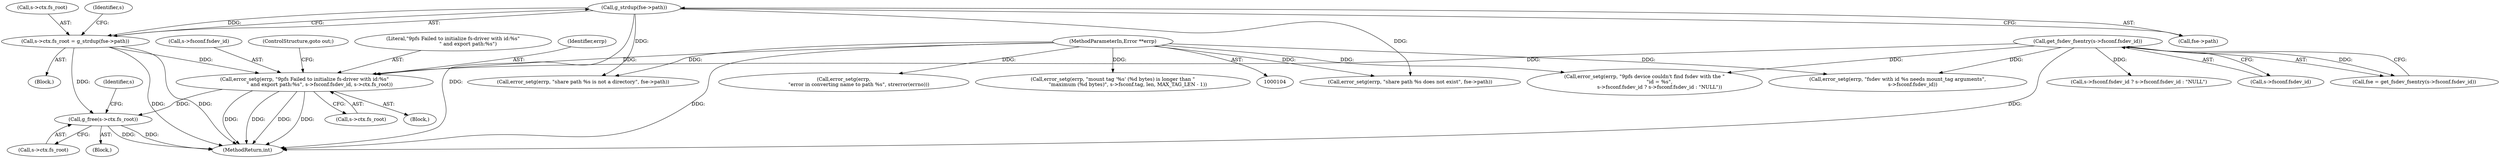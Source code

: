 digraph "0_qemu_4774718e5c194026ba5ee7a28d9be49be3080e42@API" {
"1000400" [label="(Call,g_free(s->ctx.fs_root))"];
"1000324" [label="(Call,error_setg(errp, \"9pfs Failed to initialize fs-driver with id:%s\"\n                   \" and export path:%s\", s->fsconf.fsdev_id, s->ctx.fs_root))"];
"1000106" [label="(MethodParameterIn,Error **errp)"];
"1000181" [label="(Call,get_fsdev_fsentry(s->fsconf.fsdev_id))"];
"1000233" [label="(Call,s->ctx.fs_root = g_strdup(fse->path))"];
"1000239" [label="(Call,g_strdup(fse->path))"];
"1000234" [label="(Call,s->ctx.fs_root)"];
"1000351" [label="(Call,error_setg(errp,\n                   \"error in converting name to path %s\", strerror(errno)))"];
"1000324" [label="(Call,error_setg(errp, \"9pfs Failed to initialize fs-driver with id:%s\"\n                   \" and export path:%s\", s->fsconf.fsdev_id, s->ctx.fs_root))"];
"1000401" [label="(Call,s->ctx.fs_root)"];
"1000323" [label="(Block,)"];
"1000327" [label="(Call,s->fsconf.fsdev_id)"];
"1000400" [label="(Call,g_free(s->ctx.fs_root))"];
"1000383" [label="(Call,error_setg(errp, \"share path %s is not a directory\", fse->path))"];
"1000233" [label="(Call,s->ctx.fs_root = g_strdup(fse->path))"];
"1000332" [label="(Call,s->ctx.fs_root)"];
"1000408" [label="(Identifier,s)"];
"1000415" [label="(MethodReturn,int)"];
"1000194" [label="(Call,s->fsconf.fsdev_id ? s->fsconf.fsdev_id : \"NULL\")"];
"1000182" [label="(Call,s->fsconf.fsdev_id)"];
"1000107" [label="(Block,)"];
"1000191" [label="(Call,error_setg(errp, \"9pfs device couldn't find fsdev with the \"\n                   \"id = %s\",\n                   s->fsconf.fsdev_id ? s->fsconf.fsdev_id : \"NULL\"))"];
"1000337" [label="(ControlStructure,goto out;)"];
"1000247" [label="(Identifier,s)"];
"1000267" [label="(Call,error_setg(errp, \"mount tag '%s' (%d bytes) is longer than \"\n                   \"maximum (%d bytes)\", s->fsconf.tag, len, MAX_TAG_LEN - 1))"];
"1000106" [label="(MethodParameterIn,Error **errp)"];
"1000179" [label="(Call,fse = get_fsdev_fsentry(s->fsconf.fsdev_id))"];
"1000368" [label="(Call,error_setg(errp, \"share path %s does not exist\", fse->path))"];
"1000326" [label="(Literal,\"9pfs Failed to initialize fs-driver with id:%s\"\n                   \" and export path:%s\")"];
"1000240" [label="(Call,fse->path)"];
"1000215" [label="(Call,error_setg(errp, \"fsdev with id %s needs mount_tag arguments\",\n                   s->fsconf.fsdev_id))"];
"1000239" [label="(Call,g_strdup(fse->path))"];
"1000325" [label="(Identifier,errp)"];
"1000181" [label="(Call,get_fsdev_fsentry(s->fsconf.fsdev_id))"];
"1000399" [label="(Block,)"];
"1000400" -> "1000399"  [label="AST: "];
"1000400" -> "1000401"  [label="CFG: "];
"1000401" -> "1000400"  [label="AST: "];
"1000408" -> "1000400"  [label="CFG: "];
"1000400" -> "1000415"  [label="DDG: "];
"1000400" -> "1000415"  [label="DDG: "];
"1000324" -> "1000400"  [label="DDG: "];
"1000233" -> "1000400"  [label="DDG: "];
"1000324" -> "1000323"  [label="AST: "];
"1000324" -> "1000332"  [label="CFG: "];
"1000325" -> "1000324"  [label="AST: "];
"1000326" -> "1000324"  [label="AST: "];
"1000327" -> "1000324"  [label="AST: "];
"1000332" -> "1000324"  [label="AST: "];
"1000337" -> "1000324"  [label="CFG: "];
"1000324" -> "1000415"  [label="DDG: "];
"1000324" -> "1000415"  [label="DDG: "];
"1000324" -> "1000415"  [label="DDG: "];
"1000324" -> "1000415"  [label="DDG: "];
"1000106" -> "1000324"  [label="DDG: "];
"1000181" -> "1000324"  [label="DDG: "];
"1000233" -> "1000324"  [label="DDG: "];
"1000106" -> "1000104"  [label="AST: "];
"1000106" -> "1000415"  [label="DDG: "];
"1000106" -> "1000191"  [label="DDG: "];
"1000106" -> "1000215"  [label="DDG: "];
"1000106" -> "1000267"  [label="DDG: "];
"1000106" -> "1000351"  [label="DDG: "];
"1000106" -> "1000368"  [label="DDG: "];
"1000106" -> "1000383"  [label="DDG: "];
"1000181" -> "1000179"  [label="AST: "];
"1000181" -> "1000182"  [label="CFG: "];
"1000182" -> "1000181"  [label="AST: "];
"1000179" -> "1000181"  [label="CFG: "];
"1000181" -> "1000415"  [label="DDG: "];
"1000181" -> "1000179"  [label="DDG: "];
"1000181" -> "1000191"  [label="DDG: "];
"1000181" -> "1000194"  [label="DDG: "];
"1000181" -> "1000215"  [label="DDG: "];
"1000233" -> "1000107"  [label="AST: "];
"1000233" -> "1000239"  [label="CFG: "];
"1000234" -> "1000233"  [label="AST: "];
"1000239" -> "1000233"  [label="AST: "];
"1000247" -> "1000233"  [label="CFG: "];
"1000233" -> "1000415"  [label="DDG: "];
"1000233" -> "1000415"  [label="DDG: "];
"1000239" -> "1000233"  [label="DDG: "];
"1000239" -> "1000240"  [label="CFG: "];
"1000240" -> "1000239"  [label="AST: "];
"1000239" -> "1000415"  [label="DDG: "];
"1000239" -> "1000368"  [label="DDG: "];
"1000239" -> "1000383"  [label="DDG: "];
}
